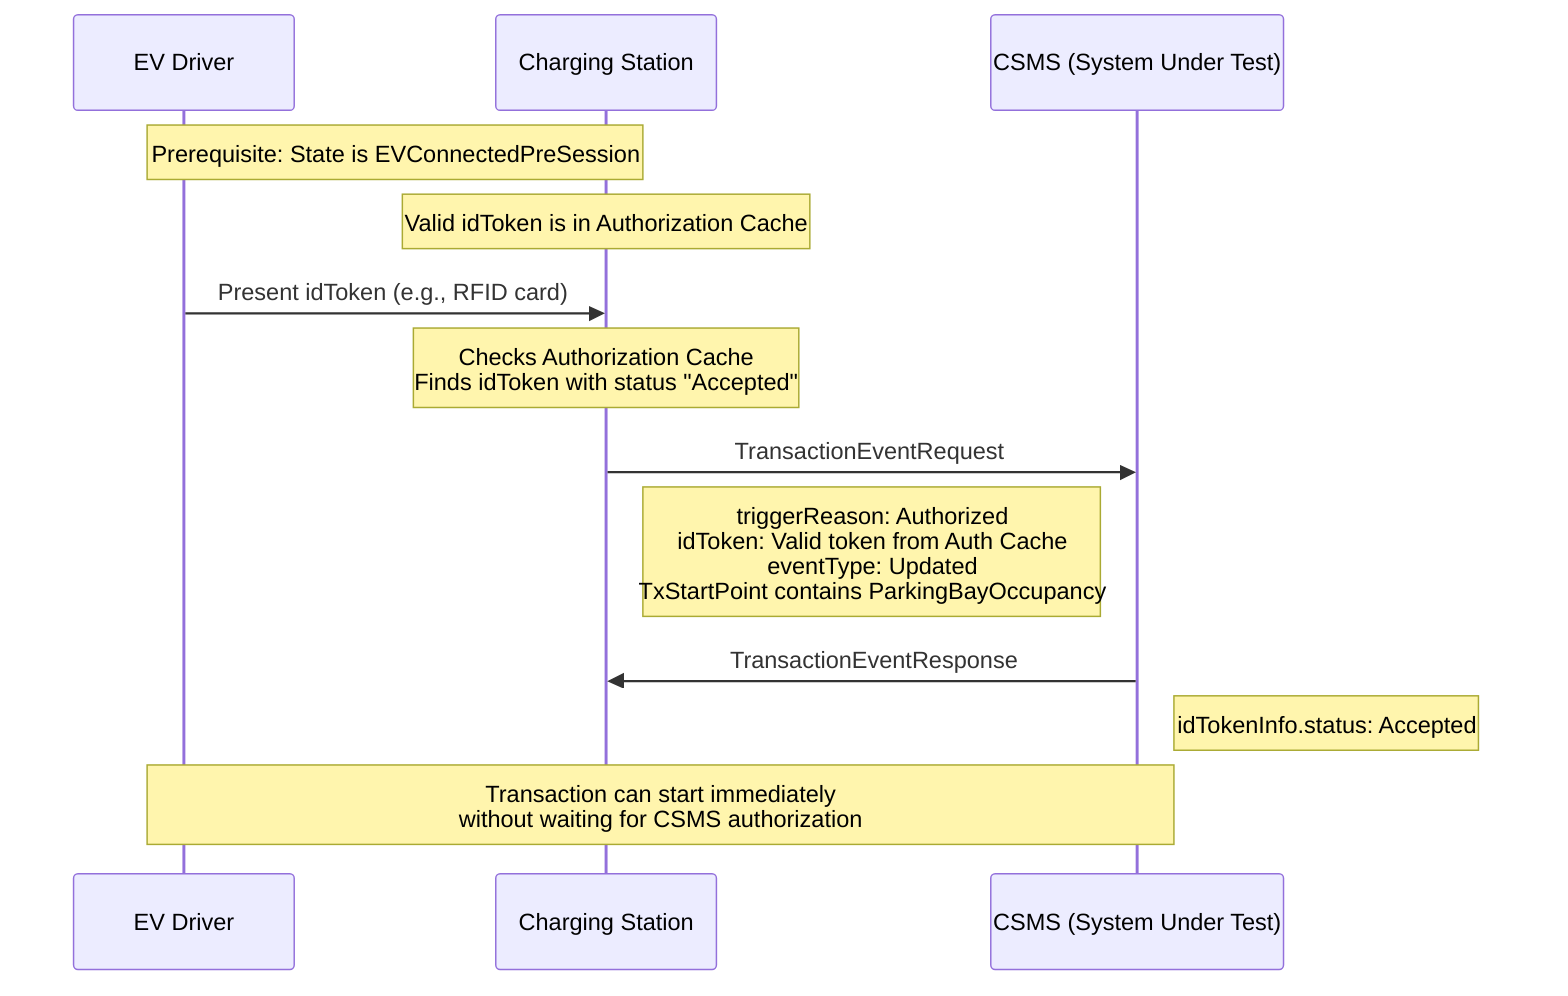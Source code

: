 sequenceDiagram
    participant EV as EV Driver
    participant CS as Charging Station
    participant CSMS as CSMS (System Under Test)
    
    Note over EV,CS: Prerequisite: State is EVConnectedPreSession
    Note over CS: Valid idToken is in Authorization Cache
    
    EV->>CS: Present idToken (e.g., RFID card)
    Note over CS: Checks Authorization Cache<br/>Finds idToken with status "Accepted"
    
    CS->>CSMS: TransactionEventRequest
    Note right of CS: triggerReason: Authorized<br/>idToken: Valid token from Auth Cache<br/>eventType: Updated<br/>TxStartPoint contains ParkingBayOccupancy
    
    CSMS->>CS: TransactionEventResponse
    Note right of CSMS: idTokenInfo.status: Accepted
    
    Note over EV,CSMS: Transaction can start immediately<br/>without waiting for CSMS authorization